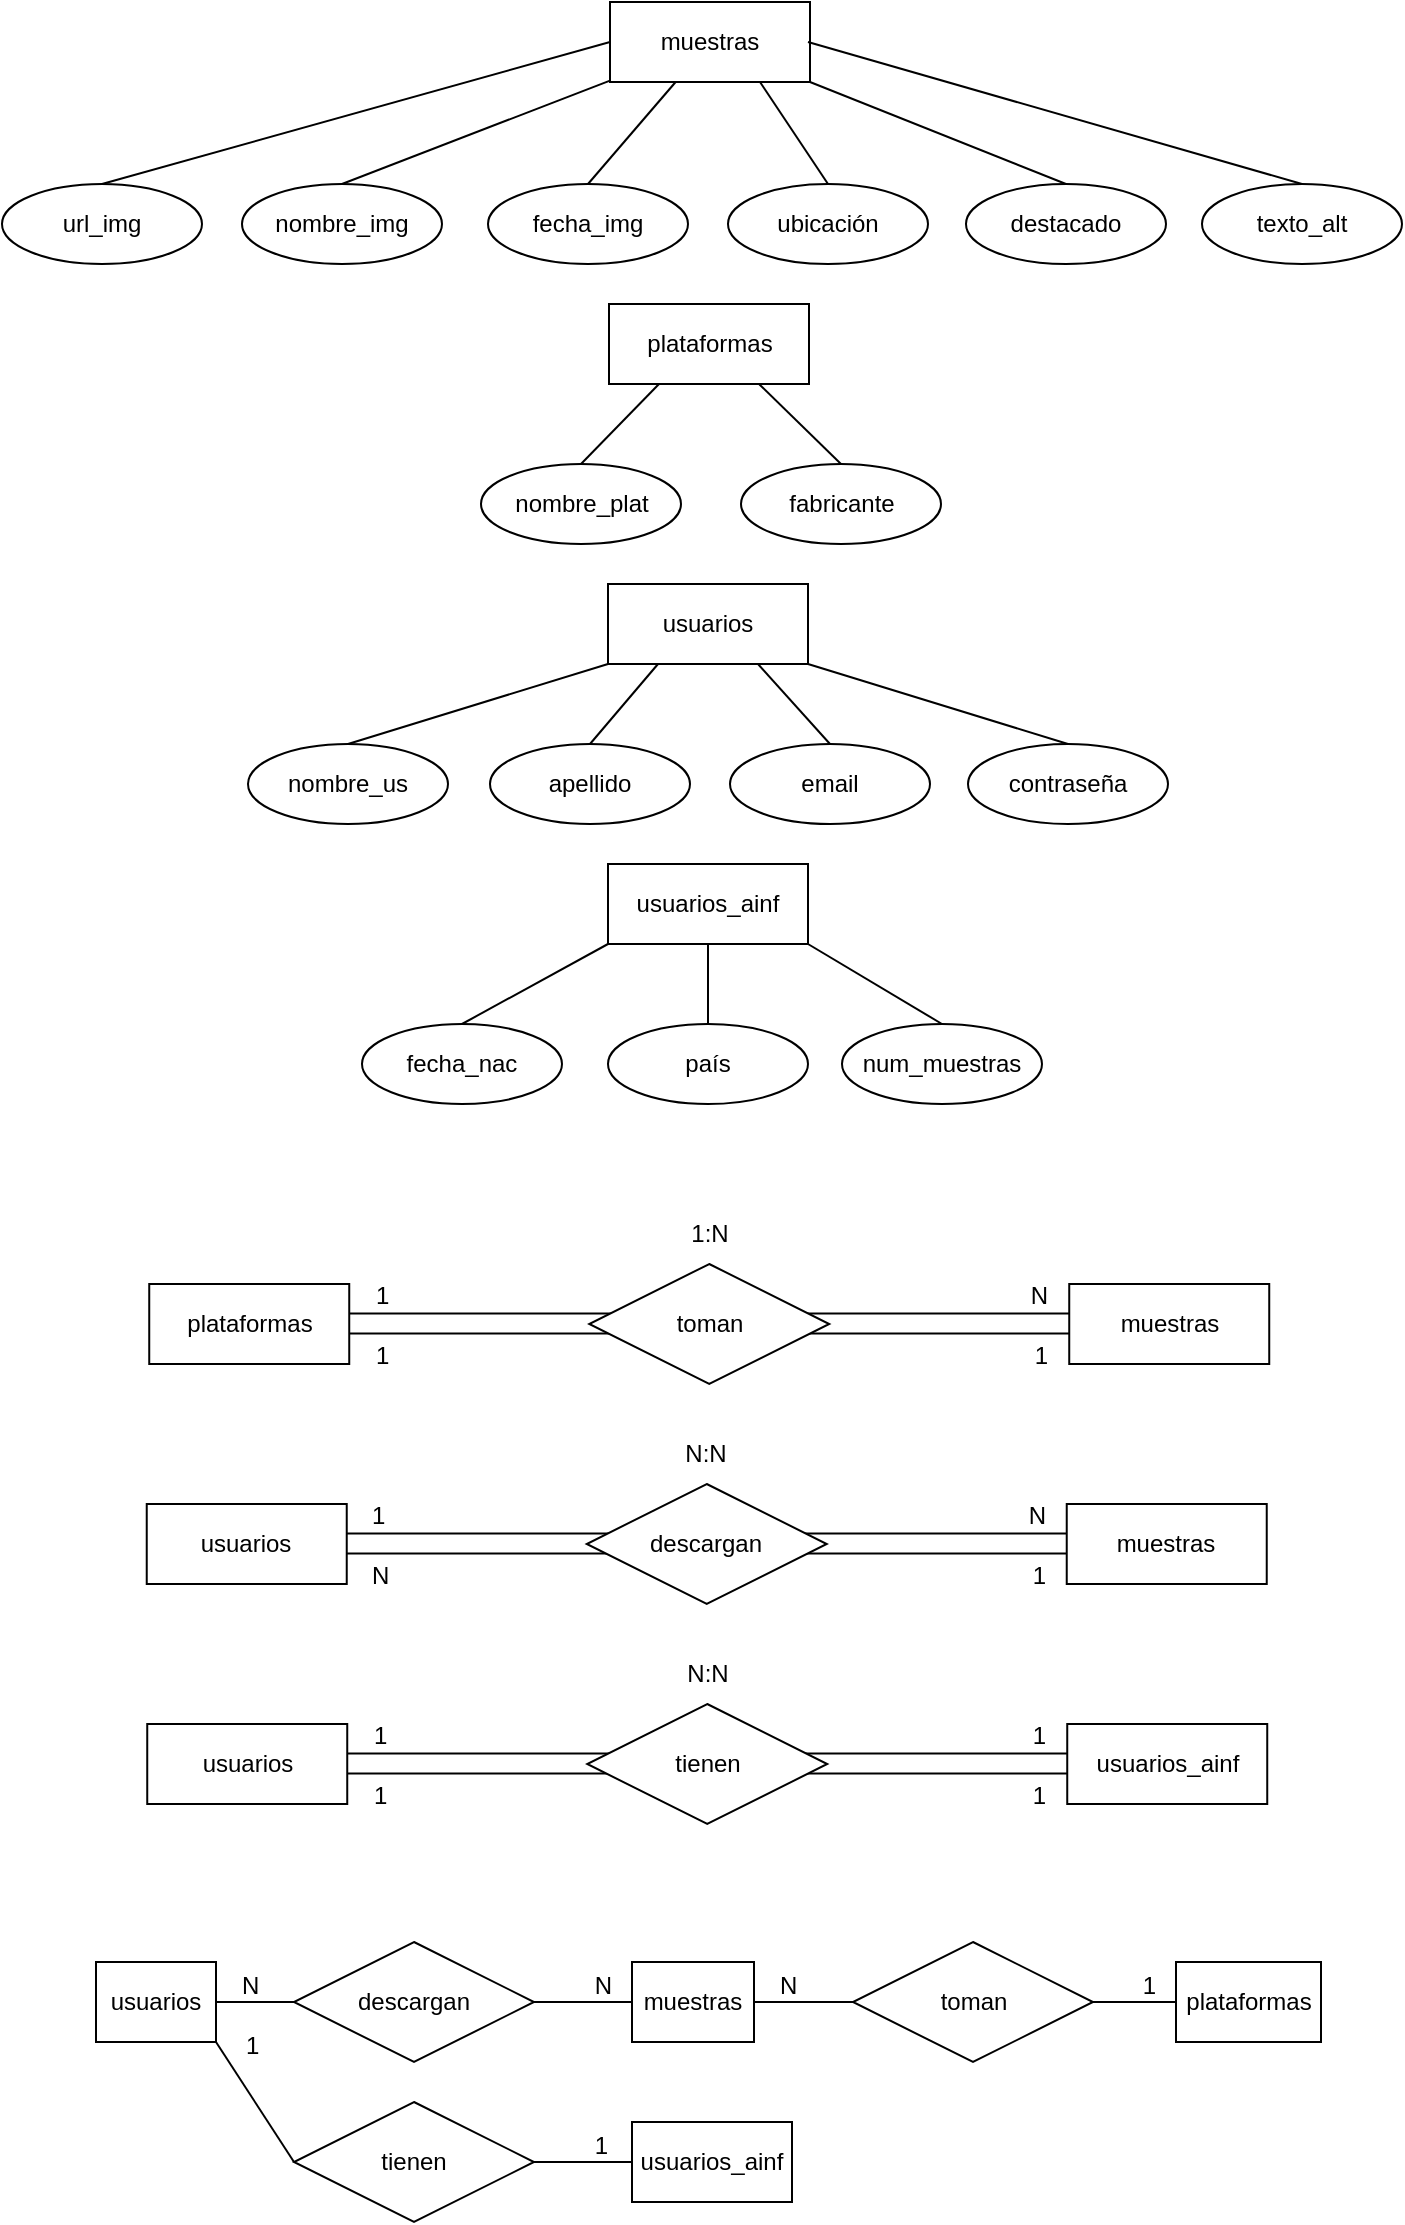 <mxfile version="24.4.8" type="google" pages="2">
  <diagram name="Diagrama Entidad Relación (DER)" id="x8oyzA6o5BlsPKeIwjDn">
    <mxGraphModel grid="1" page="1" gridSize="10" guides="1" tooltips="1" connect="1" arrows="1" fold="1" pageScale="1" pageWidth="827" pageHeight="1169" math="0" shadow="0">
      <root>
        <mxCell id="0" />
        <mxCell id="1" parent="0" />
        <mxCell id="QEHf1LV6a4KE-_OXp7b6-7" value="muestras" style="whiteSpace=wrap;html=1;align=center;" vertex="1" parent="1">
          <mxGeometry x="364" y="29" width="100" height="40" as="geometry" />
        </mxCell>
        <mxCell id="QEHf1LV6a4KE-_OXp7b6-8" value="ubicación" style="ellipse;whiteSpace=wrap;html=1;align=center;" vertex="1" parent="1">
          <mxGeometry x="423" y="120" width="100" height="40" as="geometry" />
        </mxCell>
        <mxCell id="QEHf1LV6a4KE-_OXp7b6-9" value="fecha_img" style="ellipse;whiteSpace=wrap;html=1;align=center;" vertex="1" parent="1">
          <mxGeometry x="303" y="120" width="100" height="40" as="geometry" />
        </mxCell>
        <mxCell id="QEHf1LV6a4KE-_OXp7b6-10" value="nombre_img" style="ellipse;whiteSpace=wrap;html=1;align=center;" vertex="1" parent="1">
          <mxGeometry x="180" y="120" width="100" height="40" as="geometry" />
        </mxCell>
        <mxCell id="QEHf1LV6a4KE-_OXp7b6-11" value="url_img" style="ellipse;whiteSpace=wrap;html=1;align=center;" vertex="1" parent="1">
          <mxGeometry x="60" y="120" width="100" height="40" as="geometry" />
        </mxCell>
        <mxCell id="QEHf1LV6a4KE-_OXp7b6-13" value="destacado" style="ellipse;whiteSpace=wrap;html=1;align=center;" vertex="1" parent="1">
          <mxGeometry x="542" y="120" width="100" height="40" as="geometry" />
        </mxCell>
        <mxCell id="QEHf1LV6a4KE-_OXp7b6-14" value="texto_alt" style="ellipse;whiteSpace=wrap;html=1;align=center;" vertex="1" parent="1">
          <mxGeometry x="660" y="120" width="100" height="40" as="geometry" />
        </mxCell>
        <mxCell id="QEHf1LV6a4KE-_OXp7b6-15" value="" style="endArrow=none;html=1;rounded=0;entryX=0;entryY=0.5;entryDx=0;entryDy=0;exitX=0.5;exitY=0;exitDx=0;exitDy=0;" edge="1" parent="1" source="QEHf1LV6a4KE-_OXp7b6-11" target="QEHf1LV6a4KE-_OXp7b6-7">
          <mxGeometry relative="1" as="geometry">
            <mxPoint x="319" y="219" as="sourcePoint" />
            <mxPoint x="479" y="219" as="targetPoint" />
          </mxGeometry>
        </mxCell>
        <mxCell id="QEHf1LV6a4KE-_OXp7b6-16" value="" style="endArrow=none;html=1;rounded=0;exitX=0.5;exitY=0;exitDx=0;exitDy=0;" edge="1" parent="1" source="QEHf1LV6a4KE-_OXp7b6-10" target="QEHf1LV6a4KE-_OXp7b6-7">
          <mxGeometry relative="1" as="geometry">
            <mxPoint x="79" y="159" as="sourcePoint" />
            <mxPoint x="363" y="69" as="targetPoint" />
          </mxGeometry>
        </mxCell>
        <mxCell id="QEHf1LV6a4KE-_OXp7b6-17" value="" style="endArrow=none;html=1;rounded=0;exitX=0.5;exitY=0;exitDx=0;exitDy=0;" edge="1" parent="1" source="QEHf1LV6a4KE-_OXp7b6-9" target="QEHf1LV6a4KE-_OXp7b6-7">
          <mxGeometry relative="1" as="geometry">
            <mxPoint x="212" y="139" as="sourcePoint" />
            <mxPoint x="386" y="69" as="targetPoint" />
          </mxGeometry>
        </mxCell>
        <mxCell id="QEHf1LV6a4KE-_OXp7b6-19" value="" style="endArrow=none;html=1;rounded=0;entryX=0.75;entryY=1;entryDx=0;entryDy=0;exitX=0.5;exitY=0;exitDx=0;exitDy=0;" edge="1" parent="1" source="QEHf1LV6a4KE-_OXp7b6-8" target="QEHf1LV6a4KE-_OXp7b6-7">
          <mxGeometry width="50" height="50" relative="1" as="geometry">
            <mxPoint x="529" y="139" as="sourcePoint" />
            <mxPoint x="429" y="189" as="targetPoint" />
          </mxGeometry>
        </mxCell>
        <mxCell id="QEHf1LV6a4KE-_OXp7b6-20" value="" style="endArrow=none;html=1;rounded=0;entryX=1;entryY=1;entryDx=0;entryDy=0;exitX=0.5;exitY=0;exitDx=0;exitDy=0;" edge="1" parent="1" source="QEHf1LV6a4KE-_OXp7b6-13" target="QEHf1LV6a4KE-_OXp7b6-7">
          <mxGeometry width="50" height="50" relative="1" as="geometry">
            <mxPoint x="550" y="129" as="sourcePoint" />
            <mxPoint x="469" y="59" as="targetPoint" />
          </mxGeometry>
        </mxCell>
        <mxCell id="QEHf1LV6a4KE-_OXp7b6-21" value="" style="endArrow=none;html=1;rounded=0;exitX=0.5;exitY=0;exitDx=0;exitDy=0;" edge="1" parent="1" source="QEHf1LV6a4KE-_OXp7b6-14">
          <mxGeometry width="50" height="50" relative="1" as="geometry">
            <mxPoint x="645" y="129" as="sourcePoint" />
            <mxPoint x="463" y="49" as="targetPoint" />
          </mxGeometry>
        </mxCell>
        <mxCell id="QEHf1LV6a4KE-_OXp7b6-22" value="plataformas" style="whiteSpace=wrap;html=1;align=center;" vertex="1" parent="1">
          <mxGeometry x="363.5" y="180" width="100" height="40" as="geometry" />
        </mxCell>
        <mxCell id="QEHf1LV6a4KE-_OXp7b6-23" value="nombre_plat" style="ellipse;whiteSpace=wrap;html=1;align=center;" vertex="1" parent="1">
          <mxGeometry x="299.5" y="260" width="100" height="40" as="geometry" />
        </mxCell>
        <mxCell id="QEHf1LV6a4KE-_OXp7b6-27" value="" style="endArrow=none;html=1;rounded=0;entryX=0.25;entryY=1;entryDx=0;entryDy=0;exitX=0.5;exitY=0;exitDx=0;exitDy=0;" edge="1" parent="1" source="QEHf1LV6a4KE-_OXp7b6-23" target="QEHf1LV6a4KE-_OXp7b6-22">
          <mxGeometry width="50" height="50" relative="1" as="geometry">
            <mxPoint x="379.5" y="220" as="sourcePoint" />
            <mxPoint x="429.5" y="170" as="targetPoint" />
          </mxGeometry>
        </mxCell>
        <mxCell id="QEHf1LV6a4KE-_OXp7b6-28" value="fabricante" style="ellipse;whiteSpace=wrap;html=1;align=center;" vertex="1" parent="1">
          <mxGeometry x="429.5" y="260" width="100" height="40" as="geometry" />
        </mxCell>
        <mxCell id="QEHf1LV6a4KE-_OXp7b6-29" value="" style="endArrow=none;html=1;rounded=0;entryX=0.5;entryY=0;entryDx=0;entryDy=0;exitX=0.75;exitY=1;exitDx=0;exitDy=0;" edge="1" parent="1" source="QEHf1LV6a4KE-_OXp7b6-22" target="QEHf1LV6a4KE-_OXp7b6-28">
          <mxGeometry width="50" height="50" relative="1" as="geometry">
            <mxPoint x="419.5" y="260" as="sourcePoint" />
            <mxPoint x="469.5" y="210" as="targetPoint" />
          </mxGeometry>
        </mxCell>
        <mxCell id="QEHf1LV6a4KE-_OXp7b6-30" value="usuarios" style="whiteSpace=wrap;html=1;align=center;" vertex="1" parent="1">
          <mxGeometry x="363" y="320" width="100" height="40" as="geometry" />
        </mxCell>
        <mxCell id="QEHf1LV6a4KE-_OXp7b6-31" value="email" style="ellipse;whiteSpace=wrap;html=1;align=center;" vertex="1" parent="1">
          <mxGeometry x="424" y="400" width="100" height="40" as="geometry" />
        </mxCell>
        <mxCell id="QEHf1LV6a4KE-_OXp7b6-32" value="" style="endArrow=none;html=1;rounded=0;entryX=0.75;entryY=1;entryDx=0;entryDy=0;exitX=0.5;exitY=0;exitDx=0;exitDy=0;" edge="1" parent="1" source="QEHf1LV6a4KE-_OXp7b6-31" target="QEHf1LV6a4KE-_OXp7b6-30">
          <mxGeometry width="50" height="50" relative="1" as="geometry">
            <mxPoint x="379" y="360" as="sourcePoint" />
            <mxPoint x="429" y="310" as="targetPoint" />
          </mxGeometry>
        </mxCell>
        <mxCell id="QEHf1LV6a4KE-_OXp7b6-33" value="contraseña" style="ellipse;whiteSpace=wrap;html=1;align=center;" vertex="1" parent="1">
          <mxGeometry x="543" y="400" width="100" height="40" as="geometry" />
        </mxCell>
        <mxCell id="QEHf1LV6a4KE-_OXp7b6-34" value="" style="endArrow=none;html=1;rounded=0;entryX=0.5;entryY=0;entryDx=0;entryDy=0;exitX=1;exitY=1;exitDx=0;exitDy=0;" edge="1" parent="1" source="QEHf1LV6a4KE-_OXp7b6-30" target="QEHf1LV6a4KE-_OXp7b6-33">
          <mxGeometry width="50" height="50" relative="1" as="geometry">
            <mxPoint x="419" y="400" as="sourcePoint" />
            <mxPoint x="469" y="350" as="targetPoint" />
          </mxGeometry>
        </mxCell>
        <mxCell id="aQtirNLUVnoX9iIVkl9E-4" value="nombre_us" style="ellipse;whiteSpace=wrap;html=1;align=center;" vertex="1" parent="1">
          <mxGeometry x="183" y="400" width="100" height="40" as="geometry" />
        </mxCell>
        <mxCell id="aQtirNLUVnoX9iIVkl9E-5" value="apellido" style="ellipse;whiteSpace=wrap;html=1;align=center;" vertex="1" parent="1">
          <mxGeometry x="304" y="400" width="100" height="40" as="geometry" />
        </mxCell>
        <mxCell id="aQtirNLUVnoX9iIVkl9E-6" value="" style="endArrow=none;html=1;rounded=0;entryX=0.25;entryY=1;entryDx=0;entryDy=0;exitX=0.5;exitY=0;exitDx=0;exitDy=0;" edge="1" parent="1" source="aQtirNLUVnoX9iIVkl9E-5" target="QEHf1LV6a4KE-_OXp7b6-30">
          <mxGeometry width="50" height="50" relative="1" as="geometry">
            <mxPoint x="299" y="330" as="sourcePoint" />
            <mxPoint x="349" y="280" as="targetPoint" />
          </mxGeometry>
        </mxCell>
        <mxCell id="aQtirNLUVnoX9iIVkl9E-7" value="" style="endArrow=none;html=1;rounded=0;entryX=0;entryY=1;entryDx=0;entryDy=0;exitX=0.5;exitY=0;exitDx=0;exitDy=0;" edge="1" parent="1" source="aQtirNLUVnoX9iIVkl9E-4" target="QEHf1LV6a4KE-_OXp7b6-30">
          <mxGeometry width="50" height="50" relative="1" as="geometry">
            <mxPoint x="299" y="330" as="sourcePoint" />
            <mxPoint x="349" y="280" as="targetPoint" />
          </mxGeometry>
        </mxCell>
        <mxCell id="aQtirNLUVnoX9iIVkl9E-11" value="muestras" style="whiteSpace=wrap;html=1;align=center;" vertex="1" parent="1">
          <mxGeometry x="593.62" y="670" width="100" height="40" as="geometry" />
        </mxCell>
        <mxCell id="aQtirNLUVnoX9iIVkl9E-13" value="plataformas" style="whiteSpace=wrap;html=1;align=center;" vertex="1" parent="1">
          <mxGeometry x="133.62" y="670" width="100" height="40" as="geometry" />
        </mxCell>
        <mxCell id="aQtirNLUVnoX9iIVkl9E-15" value="" style="endArrow=none;html=1;rounded=0;exitX=1;exitY=0.5;exitDx=0;exitDy=0;entryX=0;entryY=0.5;entryDx=0;entryDy=0;" edge="1" parent="1">
          <mxGeometry relative="1" as="geometry">
            <mxPoint x="233.62" y="684.71" as="sourcePoint" />
            <mxPoint x="593.62" y="684.71" as="targetPoint" />
            <Array as="points" />
          </mxGeometry>
        </mxCell>
        <mxCell id="aQtirNLUVnoX9iIVkl9E-16" value="1" style="resizable=0;html=1;whiteSpace=wrap;align=left;verticalAlign=bottom;" connectable="0" vertex="1" parent="aQtirNLUVnoX9iIVkl9E-15">
          <mxGeometry x="-1" relative="1" as="geometry">
            <mxPoint x="11" as="offset" />
          </mxGeometry>
        </mxCell>
        <mxCell id="aQtirNLUVnoX9iIVkl9E-17" value="N" style="resizable=0;html=1;whiteSpace=wrap;align=right;verticalAlign=bottom;" connectable="0" vertex="1" parent="aQtirNLUVnoX9iIVkl9E-15">
          <mxGeometry x="1" relative="1" as="geometry">
            <mxPoint x="-9" as="offset" />
          </mxGeometry>
        </mxCell>
        <mxCell id="aQtirNLUVnoX9iIVkl9E-18" value="" style="endArrow=none;html=1;rounded=0;exitX=1;exitY=0.75;exitDx=0;exitDy=0;entryX=0;entryY=0.75;entryDx=0;entryDy=0;" edge="1" parent="1">
          <mxGeometry relative="1" as="geometry">
            <mxPoint x="233.62" y="694.71" as="sourcePoint" />
            <mxPoint x="593.62" y="694.71" as="targetPoint" />
          </mxGeometry>
        </mxCell>
        <mxCell id="aQtirNLUVnoX9iIVkl9E-19" value="1" style="resizable=0;html=1;whiteSpace=wrap;align=left;verticalAlign=bottom;" connectable="0" vertex="1" parent="aQtirNLUVnoX9iIVkl9E-18">
          <mxGeometry x="-1" relative="1" as="geometry">
            <mxPoint x="11" y="20" as="offset" />
          </mxGeometry>
        </mxCell>
        <mxCell id="aQtirNLUVnoX9iIVkl9E-20" value="1" style="resizable=0;html=1;whiteSpace=wrap;align=right;verticalAlign=bottom;" connectable="0" vertex="1" parent="aQtirNLUVnoX9iIVkl9E-18">
          <mxGeometry x="1" relative="1" as="geometry">
            <mxPoint x="-9" y="20" as="offset" />
          </mxGeometry>
        </mxCell>
        <mxCell id="aQtirNLUVnoX9iIVkl9E-14" value="toman" style="shape=rhombus;perimeter=rhombusPerimeter;whiteSpace=wrap;html=1;align=center;" vertex="1" parent="1">
          <mxGeometry x="353.62" y="660" width="120" height="60" as="geometry" />
        </mxCell>
        <mxCell id="aQtirNLUVnoX9iIVkl9E-21" value="1:N" style="text;html=1;align=center;verticalAlign=middle;whiteSpace=wrap;rounded=0;" vertex="1" parent="1">
          <mxGeometry x="383.62" y="630" width="60" height="30" as="geometry" />
        </mxCell>
        <mxCell id="aQtirNLUVnoX9iIVkl9E-22" value="muestras" style="whiteSpace=wrap;html=1;align=center;" vertex="1" parent="1">
          <mxGeometry x="592.37" y="780" width="100" height="40" as="geometry" />
        </mxCell>
        <mxCell id="aQtirNLUVnoX9iIVkl9E-23" value="usuarios" style="whiteSpace=wrap;html=1;align=center;" vertex="1" parent="1">
          <mxGeometry x="132.37" y="780" width="100" height="40" as="geometry" />
        </mxCell>
        <mxCell id="aQtirNLUVnoX9iIVkl9E-24" value="" style="endArrow=none;html=1;rounded=0;exitX=1;exitY=0.5;exitDx=0;exitDy=0;entryX=0;entryY=0.5;entryDx=0;entryDy=0;" edge="1" parent="1">
          <mxGeometry relative="1" as="geometry">
            <mxPoint x="232.37" y="794.71" as="sourcePoint" />
            <mxPoint x="592.37" y="794.71" as="targetPoint" />
            <Array as="points" />
          </mxGeometry>
        </mxCell>
        <mxCell id="aQtirNLUVnoX9iIVkl9E-25" value="1" style="resizable=0;html=1;whiteSpace=wrap;align=left;verticalAlign=bottom;" connectable="0" vertex="1" parent="aQtirNLUVnoX9iIVkl9E-24">
          <mxGeometry x="-1" relative="1" as="geometry">
            <mxPoint x="11" as="offset" />
          </mxGeometry>
        </mxCell>
        <mxCell id="aQtirNLUVnoX9iIVkl9E-26" value="N" style="resizable=0;html=1;whiteSpace=wrap;align=right;verticalAlign=bottom;" connectable="0" vertex="1" parent="aQtirNLUVnoX9iIVkl9E-24">
          <mxGeometry x="1" relative="1" as="geometry">
            <mxPoint x="-9" as="offset" />
          </mxGeometry>
        </mxCell>
        <mxCell id="aQtirNLUVnoX9iIVkl9E-27" value="" style="endArrow=none;html=1;rounded=0;exitX=1;exitY=0.75;exitDx=0;exitDy=0;entryX=0;entryY=0.75;entryDx=0;entryDy=0;" edge="1" parent="1">
          <mxGeometry relative="1" as="geometry">
            <mxPoint x="232.37" y="804.71" as="sourcePoint" />
            <mxPoint x="592.37" y="804.71" as="targetPoint" />
          </mxGeometry>
        </mxCell>
        <mxCell id="aQtirNLUVnoX9iIVkl9E-28" value="N" style="resizable=0;html=1;whiteSpace=wrap;align=left;verticalAlign=bottom;" connectable="0" vertex="1" parent="aQtirNLUVnoX9iIVkl9E-27">
          <mxGeometry x="-1" relative="1" as="geometry">
            <mxPoint x="11" y="20" as="offset" />
          </mxGeometry>
        </mxCell>
        <mxCell id="aQtirNLUVnoX9iIVkl9E-29" value="1" style="resizable=0;html=1;whiteSpace=wrap;align=right;verticalAlign=bottom;" connectable="0" vertex="1" parent="aQtirNLUVnoX9iIVkl9E-27">
          <mxGeometry x="1" relative="1" as="geometry">
            <mxPoint x="-9" y="20" as="offset" />
          </mxGeometry>
        </mxCell>
        <mxCell id="aQtirNLUVnoX9iIVkl9E-30" value="descargan" style="shape=rhombus;perimeter=rhombusPerimeter;whiteSpace=wrap;html=1;align=center;" vertex="1" parent="1">
          <mxGeometry x="352.37" y="770" width="120" height="60" as="geometry" />
        </mxCell>
        <mxCell id="aQtirNLUVnoX9iIVkl9E-31" value="N:N" style="text;html=1;align=center;verticalAlign=middle;whiteSpace=wrap;rounded=0;" vertex="1" parent="1">
          <mxGeometry x="382.37" y="740" width="60" height="30" as="geometry" />
        </mxCell>
        <mxCell id="aQtirNLUVnoX9iIVkl9E-32" value="usuarios_ainf" style="whiteSpace=wrap;html=1;align=center;" vertex="1" parent="1">
          <mxGeometry x="363" y="460" width="100" height="40" as="geometry" />
        </mxCell>
        <mxCell id="aQtirNLUVnoX9iIVkl9E-33" value="num_muestras" style="ellipse;whiteSpace=wrap;html=1;align=center;" vertex="1" parent="1">
          <mxGeometry x="480" y="540" width="100" height="40" as="geometry" />
        </mxCell>
        <mxCell id="aQtirNLUVnoX9iIVkl9E-34" value="" style="endArrow=none;html=1;rounded=0;entryX=1;entryY=1;entryDx=0;entryDy=0;exitX=0.5;exitY=0;exitDx=0;exitDy=0;" edge="1" parent="1" source="aQtirNLUVnoX9iIVkl9E-33" target="aQtirNLUVnoX9iIVkl9E-32">
          <mxGeometry width="50" height="50" relative="1" as="geometry">
            <mxPoint x="379" y="500" as="sourcePoint" />
            <mxPoint x="429" y="450" as="targetPoint" />
          </mxGeometry>
        </mxCell>
        <mxCell id="aQtirNLUVnoX9iIVkl9E-39" value="fecha_nac" style="ellipse;whiteSpace=wrap;html=1;align=center;" vertex="1" parent="1">
          <mxGeometry x="240" y="540" width="100" height="40" as="geometry" />
        </mxCell>
        <mxCell id="aQtirNLUVnoX9iIVkl9E-40" value="país" style="ellipse;whiteSpace=wrap;html=1;align=center;" vertex="1" parent="1">
          <mxGeometry x="363" y="540" width="100" height="40" as="geometry" />
        </mxCell>
        <mxCell id="aQtirNLUVnoX9iIVkl9E-41" value="" style="endArrow=none;html=1;rounded=0;entryX=0.5;entryY=1;entryDx=0;entryDy=0;exitX=0.5;exitY=0;exitDx=0;exitDy=0;" edge="1" parent="1" source="aQtirNLUVnoX9iIVkl9E-40" target="aQtirNLUVnoX9iIVkl9E-32">
          <mxGeometry width="50" height="50" relative="1" as="geometry">
            <mxPoint x="299" y="470" as="sourcePoint" />
            <mxPoint x="349" y="420" as="targetPoint" />
          </mxGeometry>
        </mxCell>
        <mxCell id="aQtirNLUVnoX9iIVkl9E-42" value="" style="endArrow=none;html=1;rounded=0;entryX=0;entryY=1;entryDx=0;entryDy=0;exitX=0.5;exitY=0;exitDx=0;exitDy=0;" edge="1" parent="1" source="aQtirNLUVnoX9iIVkl9E-39" target="aQtirNLUVnoX9iIVkl9E-32">
          <mxGeometry width="50" height="50" relative="1" as="geometry">
            <mxPoint x="299" y="470" as="sourcePoint" />
            <mxPoint x="349" y="420" as="targetPoint" />
          </mxGeometry>
        </mxCell>
        <mxCell id="aQtirNLUVnoX9iIVkl9E-45" value="usuarios_ainf" style="whiteSpace=wrap;html=1;align=center;" vertex="1" parent="1">
          <mxGeometry x="592.62" y="890" width="100" height="40" as="geometry" />
        </mxCell>
        <mxCell id="aQtirNLUVnoX9iIVkl9E-46" value="usuarios" style="whiteSpace=wrap;html=1;align=center;" vertex="1" parent="1">
          <mxGeometry x="132.62" y="890" width="100" height="40" as="geometry" />
        </mxCell>
        <mxCell id="aQtirNLUVnoX9iIVkl9E-47" value="" style="endArrow=none;html=1;rounded=0;exitX=1;exitY=0.5;exitDx=0;exitDy=0;entryX=0;entryY=0.5;entryDx=0;entryDy=0;" edge="1" parent="1">
          <mxGeometry relative="1" as="geometry">
            <mxPoint x="232.62" y="904.71" as="sourcePoint" />
            <mxPoint x="592.62" y="904.71" as="targetPoint" />
            <Array as="points" />
          </mxGeometry>
        </mxCell>
        <mxCell id="aQtirNLUVnoX9iIVkl9E-48" value="1" style="resizable=0;html=1;whiteSpace=wrap;align=left;verticalAlign=bottom;" connectable="0" vertex="1" parent="aQtirNLUVnoX9iIVkl9E-47">
          <mxGeometry x="-1" relative="1" as="geometry">
            <mxPoint x="11" as="offset" />
          </mxGeometry>
        </mxCell>
        <mxCell id="aQtirNLUVnoX9iIVkl9E-49" value="1" style="resizable=0;html=1;whiteSpace=wrap;align=right;verticalAlign=bottom;" connectable="0" vertex="1" parent="aQtirNLUVnoX9iIVkl9E-47">
          <mxGeometry x="1" relative="1" as="geometry">
            <mxPoint x="-9" as="offset" />
          </mxGeometry>
        </mxCell>
        <mxCell id="aQtirNLUVnoX9iIVkl9E-50" value="" style="endArrow=none;html=1;rounded=0;exitX=1;exitY=0.75;exitDx=0;exitDy=0;entryX=0;entryY=0.75;entryDx=0;entryDy=0;" edge="1" parent="1">
          <mxGeometry relative="1" as="geometry">
            <mxPoint x="232.62" y="914.71" as="sourcePoint" />
            <mxPoint x="592.62" y="914.71" as="targetPoint" />
          </mxGeometry>
        </mxCell>
        <mxCell id="aQtirNLUVnoX9iIVkl9E-51" value="1" style="resizable=0;html=1;whiteSpace=wrap;align=left;verticalAlign=bottom;" connectable="0" vertex="1" parent="aQtirNLUVnoX9iIVkl9E-50">
          <mxGeometry x="-1" relative="1" as="geometry">
            <mxPoint x="11" y="20" as="offset" />
          </mxGeometry>
        </mxCell>
        <mxCell id="aQtirNLUVnoX9iIVkl9E-52" value="1" style="resizable=0;html=1;whiteSpace=wrap;align=right;verticalAlign=bottom;" connectable="0" vertex="1" parent="aQtirNLUVnoX9iIVkl9E-50">
          <mxGeometry x="1" relative="1" as="geometry">
            <mxPoint x="-9" y="20" as="offset" />
          </mxGeometry>
        </mxCell>
        <mxCell id="aQtirNLUVnoX9iIVkl9E-53" value="tienen" style="shape=rhombus;perimeter=rhombusPerimeter;whiteSpace=wrap;html=1;align=center;" vertex="1" parent="1">
          <mxGeometry x="352.62" y="880" width="120" height="60" as="geometry" />
        </mxCell>
        <mxCell id="aQtirNLUVnoX9iIVkl9E-54" value="N:N" style="text;html=1;align=center;verticalAlign=middle;whiteSpace=wrap;rounded=0;" vertex="1" parent="1">
          <mxGeometry x="382.62" y="850" width="60" height="30" as="geometry" />
        </mxCell>
        <mxCell id="aQtirNLUVnoX9iIVkl9E-55" value="muestras" style="whiteSpace=wrap;html=1;align=center;" vertex="1" parent="1">
          <mxGeometry x="375" y="1009" width="61" height="40" as="geometry" />
        </mxCell>
        <mxCell id="aQtirNLUVnoX9iIVkl9E-56" value="usuarios" style="whiteSpace=wrap;html=1;align=center;" vertex="1" parent="1">
          <mxGeometry x="107" y="1009" width="60" height="40" as="geometry" />
        </mxCell>
        <mxCell id="aQtirNLUVnoX9iIVkl9E-57" value="" style="endArrow=none;html=1;rounded=0;exitX=1;exitY=0.5;exitDx=0;exitDy=0;entryX=0;entryY=0.5;entryDx=0;entryDy=0;" edge="1" parent="1" source="aQtirNLUVnoX9iIVkl9E-56" target="aQtirNLUVnoX9iIVkl9E-55">
          <mxGeometry relative="1" as="geometry">
            <mxPoint x="196" y="1023.71" as="sourcePoint" />
            <mxPoint x="556" y="1023.71" as="targetPoint" />
            <Array as="points" />
          </mxGeometry>
        </mxCell>
        <mxCell id="aQtirNLUVnoX9iIVkl9E-58" value="N" style="resizable=0;html=1;whiteSpace=wrap;align=left;verticalAlign=bottom;" connectable="0" vertex="1" parent="aQtirNLUVnoX9iIVkl9E-57">
          <mxGeometry x="-1" relative="1" as="geometry">
            <mxPoint x="11" as="offset" />
          </mxGeometry>
        </mxCell>
        <mxCell id="aQtirNLUVnoX9iIVkl9E-59" value="N" style="resizable=0;html=1;whiteSpace=wrap;align=right;verticalAlign=bottom;" connectable="0" vertex="1" parent="aQtirNLUVnoX9iIVkl9E-57">
          <mxGeometry x="1" relative="1" as="geometry">
            <mxPoint x="-9" as="offset" />
          </mxGeometry>
        </mxCell>
        <mxCell id="aQtirNLUVnoX9iIVkl9E-63" value="descargan" style="shape=rhombus;perimeter=rhombusPerimeter;whiteSpace=wrap;html=1;align=center;" vertex="1" parent="1">
          <mxGeometry x="206" y="999" width="120" height="60" as="geometry" />
        </mxCell>
        <mxCell id="aQtirNLUVnoX9iIVkl9E-65" value="plataformas" style="whiteSpace=wrap;html=1;align=center;" vertex="1" parent="1">
          <mxGeometry x="647" y="1009" width="72.5" height="40" as="geometry" />
        </mxCell>
        <mxCell id="aQtirNLUVnoX9iIVkl9E-67" value="" style="endArrow=none;html=1;rounded=0;exitX=1;exitY=0.5;exitDx=0;exitDy=0;entryX=0;entryY=0.5;entryDx=0;entryDy=0;" edge="1" parent="1" source="aQtirNLUVnoX9iIVkl9E-55" target="aQtirNLUVnoX9iIVkl9E-65">
          <mxGeometry relative="1" as="geometry">
            <mxPoint x="556.5" y="1029.0" as="sourcePoint" />
            <mxPoint x="945.5" y="1023.71" as="targetPoint" />
            <Array as="points" />
          </mxGeometry>
        </mxCell>
        <mxCell id="aQtirNLUVnoX9iIVkl9E-68" value="N" style="resizable=0;html=1;whiteSpace=wrap;align=left;verticalAlign=bottom;" connectable="0" vertex="1" parent="aQtirNLUVnoX9iIVkl9E-67">
          <mxGeometry x="-1" relative="1" as="geometry">
            <mxPoint x="11" as="offset" />
          </mxGeometry>
        </mxCell>
        <mxCell id="aQtirNLUVnoX9iIVkl9E-69" value="1" style="resizable=0;html=1;whiteSpace=wrap;align=right;verticalAlign=bottom;" connectable="0" vertex="1" parent="aQtirNLUVnoX9iIVkl9E-67">
          <mxGeometry x="1" relative="1" as="geometry">
            <mxPoint x="-9" as="offset" />
          </mxGeometry>
        </mxCell>
        <mxCell id="aQtirNLUVnoX9iIVkl9E-70" value="toman" style="shape=rhombus;perimeter=rhombusPerimeter;whiteSpace=wrap;html=1;align=center;" vertex="1" parent="1">
          <mxGeometry x="485.5" y="999" width="120" height="60" as="geometry" />
        </mxCell>
        <mxCell id="aQtirNLUVnoX9iIVkl9E-72" value="usuarios_ainf" style="whiteSpace=wrap;html=1;align=center;" vertex="1" parent="1">
          <mxGeometry x="375" y="1089" width="80" height="40" as="geometry" />
        </mxCell>
        <mxCell id="aQtirNLUVnoX9iIVkl9E-74" value="" style="endArrow=none;html=1;rounded=0;exitX=1;exitY=1;exitDx=0;exitDy=0;entryX=0;entryY=0.5;entryDx=0;entryDy=0;" edge="1" parent="1" source="aQtirNLUVnoX9iIVkl9E-56" target="aQtirNLUVnoX9iIVkl9E-77">
          <mxGeometry relative="1" as="geometry">
            <mxPoint x="167" y="1079" as="sourcePoint" />
            <mxPoint x="527" y="1079" as="targetPoint" />
          </mxGeometry>
        </mxCell>
        <mxCell id="aQtirNLUVnoX9iIVkl9E-75" value="1" style="resizable=0;html=1;whiteSpace=wrap;align=left;verticalAlign=bottom;" connectable="0" vertex="1" parent="aQtirNLUVnoX9iIVkl9E-74">
          <mxGeometry x="-1" relative="1" as="geometry">
            <mxPoint x="13" y="10" as="offset" />
          </mxGeometry>
        </mxCell>
        <mxCell id="aQtirNLUVnoX9iIVkl9E-77" value="tienen" style="shape=rhombus;perimeter=rhombusPerimeter;whiteSpace=wrap;html=1;align=center;" vertex="1" parent="1">
          <mxGeometry x="206" y="1079" width="120" height="60" as="geometry" />
        </mxCell>
        <mxCell id="aQtirNLUVnoX9iIVkl9E-79" value="" style="endArrow=none;html=1;rounded=0;exitX=1;exitY=0.5;exitDx=0;exitDy=0;entryX=0;entryY=0.5;entryDx=0;entryDy=0;" edge="1" parent="1" source="aQtirNLUVnoX9iIVkl9E-77" target="aQtirNLUVnoX9iIVkl9E-72">
          <mxGeometry relative="1" as="geometry">
            <mxPoint x="226" y="1019" as="sourcePoint" />
            <mxPoint x="265" y="1109" as="targetPoint" />
          </mxGeometry>
        </mxCell>
        <mxCell id="aQtirNLUVnoX9iIVkl9E-81" value="1" style="resizable=0;html=1;whiteSpace=wrap;align=right;verticalAlign=bottom;" connectable="0" vertex="1" parent="aQtirNLUVnoX9iIVkl9E-79">
          <mxGeometry x="1" relative="1" as="geometry">
            <mxPoint x="-11" as="offset" />
          </mxGeometry>
        </mxCell>
      </root>
    </mxGraphModel>
  </diagram>
  <diagram id="jJlB9KP8JjO_wFEdg0XG" name="Tablas">
    <mxGraphModel grid="1" page="1" gridSize="10" guides="1" tooltips="1" connect="1" arrows="1" fold="1" pageScale="1" pageWidth="827" pageHeight="1169" math="0" shadow="0">
      <root>
        <mxCell id="0" />
        <mxCell id="1" parent="0" />
        <mxCell id="QI8GyUYM_MH54oQovk_u-1" value="muestras" style="shape=table;startSize=30;container=1;collapsible=1;childLayout=tableLayout;fixedRows=1;rowLines=0;fontStyle=1;align=center;resizeLast=1;html=1;" vertex="1" parent="1">
          <mxGeometry x="19" y="80" width="201" height="300" as="geometry" />
        </mxCell>
        <mxCell id="QI8GyUYM_MH54oQovk_u-2" value="" style="shape=tableRow;horizontal=0;startSize=0;swimlaneHead=0;swimlaneBody=0;fillColor=none;collapsible=0;dropTarget=0;points=[[0,0.5],[1,0.5]];portConstraint=eastwest;top=0;left=0;right=0;bottom=1;" vertex="1" parent="QI8GyUYM_MH54oQovk_u-1">
          <mxGeometry y="30" width="201" height="30" as="geometry" />
        </mxCell>
        <mxCell id="QI8GyUYM_MH54oQovk_u-3" value="PK" style="shape=partialRectangle;connectable=0;fillColor=none;top=0;left=0;bottom=0;right=0;fontStyle=1;overflow=hidden;whiteSpace=wrap;html=1;" vertex="1" parent="QI8GyUYM_MH54oQovk_u-2">
          <mxGeometry width="91" height="30" as="geometry">
            <mxRectangle width="91" height="30" as="alternateBounds" />
          </mxGeometry>
        </mxCell>
        <mxCell id="QI8GyUYM_MH54oQovk_u-4" value="id_muestra" style="shape=partialRectangle;connectable=0;fillColor=none;top=0;left=0;bottom=0;right=0;align=left;spacingLeft=6;fontStyle=5;overflow=hidden;whiteSpace=wrap;html=1;" vertex="1" parent="QI8GyUYM_MH54oQovk_u-2">
          <mxGeometry x="91" width="110" height="30" as="geometry">
            <mxRectangle width="110" height="30" as="alternateBounds" />
          </mxGeometry>
        </mxCell>
        <mxCell id="hBYNIxlsABJpONRMY5VQ-1" style="shape=tableRow;horizontal=0;startSize=0;swimlaneHead=0;swimlaneBody=0;fillColor=none;collapsible=0;dropTarget=0;points=[[0,0.5],[1,0.5]];portConstraint=eastwest;top=0;left=0;right=0;bottom=1;" vertex="1" parent="QI8GyUYM_MH54oQovk_u-1">
          <mxGeometry y="60" width="201" height="30" as="geometry" />
        </mxCell>
        <mxCell id="hBYNIxlsABJpONRMY5VQ-2" value="FK" style="shape=partialRectangle;connectable=0;fillColor=none;top=0;left=0;bottom=0;right=0;fontStyle=1;overflow=hidden;whiteSpace=wrap;html=1;" vertex="1" parent="hBYNIxlsABJpONRMY5VQ-1">
          <mxGeometry width="91" height="30" as="geometry">
            <mxRectangle width="91" height="30" as="alternateBounds" />
          </mxGeometry>
        </mxCell>
        <mxCell id="hBYNIxlsABJpONRMY5VQ-3" value="id_plataforma" style="shape=partialRectangle;connectable=0;fillColor=none;top=0;left=0;bottom=0;right=0;align=left;spacingLeft=6;fontStyle=5;overflow=hidden;whiteSpace=wrap;html=1;" vertex="1" parent="hBYNIxlsABJpONRMY5VQ-1">
          <mxGeometry x="91" width="110" height="30" as="geometry">
            <mxRectangle width="110" height="30" as="alternateBounds" />
          </mxGeometry>
        </mxCell>
        <mxCell id="QI8GyUYM_MH54oQovk_u-5" value="" style="shape=tableRow;horizontal=0;startSize=0;swimlaneHead=0;swimlaneBody=0;fillColor=none;collapsible=0;dropTarget=0;points=[[0,0.5],[1,0.5]];portConstraint=eastwest;top=0;left=0;right=0;bottom=0;" vertex="1" parent="QI8GyUYM_MH54oQovk_u-1">
          <mxGeometry y="90" width="201" height="30" as="geometry" />
        </mxCell>
        <mxCell id="QI8GyUYM_MH54oQovk_u-6" value="VARCHAR(255)" style="shape=partialRectangle;connectable=0;fillColor=none;top=0;left=0;bottom=0;right=0;editable=1;overflow=hidden;whiteSpace=wrap;html=1;" vertex="1" parent="QI8GyUYM_MH54oQovk_u-5">
          <mxGeometry width="91" height="30" as="geometry">
            <mxRectangle width="91" height="30" as="alternateBounds" />
          </mxGeometry>
        </mxCell>
        <mxCell id="QI8GyUYM_MH54oQovk_u-7" value="url_img" style="shape=partialRectangle;connectable=0;fillColor=none;top=0;left=0;bottom=0;right=0;align=left;spacingLeft=6;overflow=hidden;whiteSpace=wrap;html=1;" vertex="1" parent="QI8GyUYM_MH54oQovk_u-5">
          <mxGeometry x="91" width="110" height="30" as="geometry">
            <mxRectangle width="110" height="30" as="alternateBounds" />
          </mxGeometry>
        </mxCell>
        <mxCell id="QI8GyUYM_MH54oQovk_u-8" value="" style="shape=tableRow;horizontal=0;startSize=0;swimlaneHead=0;swimlaneBody=0;fillColor=none;collapsible=0;dropTarget=0;points=[[0,0.5],[1,0.5]];portConstraint=eastwest;top=0;left=0;right=0;bottom=0;" vertex="1" parent="QI8GyUYM_MH54oQovk_u-1">
          <mxGeometry y="120" width="201" height="30" as="geometry" />
        </mxCell>
        <mxCell id="QI8GyUYM_MH54oQovk_u-9" value="VARCHAR(255)" style="shape=partialRectangle;connectable=0;fillColor=none;top=0;left=0;bottom=0;right=0;editable=1;overflow=hidden;whiteSpace=wrap;html=1;" vertex="1" parent="QI8GyUYM_MH54oQovk_u-8">
          <mxGeometry width="91" height="30" as="geometry">
            <mxRectangle width="91" height="30" as="alternateBounds" />
          </mxGeometry>
        </mxCell>
        <mxCell id="QI8GyUYM_MH54oQovk_u-10" value="nombre_img" style="shape=partialRectangle;connectable=0;fillColor=none;top=0;left=0;bottom=0;right=0;align=left;spacingLeft=6;overflow=hidden;whiteSpace=wrap;html=1;" vertex="1" parent="QI8GyUYM_MH54oQovk_u-8">
          <mxGeometry x="91" width="110" height="30" as="geometry">
            <mxRectangle width="110" height="30" as="alternateBounds" />
          </mxGeometry>
        </mxCell>
        <mxCell id="uYrWhPSEVXHdLB7MVSYd-1" style="shape=tableRow;horizontal=0;startSize=0;swimlaneHead=0;swimlaneBody=0;fillColor=none;collapsible=0;dropTarget=0;points=[[0,0.5],[1,0.5]];portConstraint=eastwest;top=0;left=0;right=0;bottom=0;" vertex="1" parent="QI8GyUYM_MH54oQovk_u-1">
          <mxGeometry y="150" width="201" height="30" as="geometry" />
        </mxCell>
        <mxCell id="uYrWhPSEVXHdLB7MVSYd-2" value="DATE" style="shape=partialRectangle;connectable=0;fillColor=none;top=0;left=0;bottom=0;right=0;editable=1;overflow=hidden;whiteSpace=wrap;html=1;" vertex="1" parent="uYrWhPSEVXHdLB7MVSYd-1">
          <mxGeometry width="91" height="30" as="geometry">
            <mxRectangle width="91" height="30" as="alternateBounds" />
          </mxGeometry>
        </mxCell>
        <mxCell id="uYrWhPSEVXHdLB7MVSYd-3" value="fecha_img" style="shape=partialRectangle;connectable=0;fillColor=none;top=0;left=0;bottom=0;right=0;align=left;spacingLeft=6;overflow=hidden;whiteSpace=wrap;html=1;" vertex="1" parent="uYrWhPSEVXHdLB7MVSYd-1">
          <mxGeometry x="91" width="110" height="30" as="geometry">
            <mxRectangle width="110" height="30" as="alternateBounds" />
          </mxGeometry>
        </mxCell>
        <mxCell id="uYrWhPSEVXHdLB7MVSYd-4" style="shape=tableRow;horizontal=0;startSize=0;swimlaneHead=0;swimlaneBody=0;fillColor=none;collapsible=0;dropTarget=0;points=[[0,0.5],[1,0.5]];portConstraint=eastwest;top=0;left=0;right=0;bottom=0;" vertex="1" parent="QI8GyUYM_MH54oQovk_u-1">
          <mxGeometry y="180" width="201" height="30" as="geometry" />
        </mxCell>
        <mxCell id="uYrWhPSEVXHdLB7MVSYd-5" value="VARCHAR(255)" style="shape=partialRectangle;connectable=0;fillColor=none;top=0;left=0;bottom=0;right=0;editable=1;overflow=hidden;whiteSpace=wrap;html=1;" vertex="1" parent="uYrWhPSEVXHdLB7MVSYd-4">
          <mxGeometry width="91" height="30" as="geometry">
            <mxRectangle width="91" height="30" as="alternateBounds" />
          </mxGeometry>
        </mxCell>
        <mxCell id="uYrWhPSEVXHdLB7MVSYd-6" value="ubicación" style="shape=partialRectangle;connectable=0;fillColor=none;top=0;left=0;bottom=0;right=0;align=left;spacingLeft=6;overflow=hidden;whiteSpace=wrap;html=1;" vertex="1" parent="uYrWhPSEVXHdLB7MVSYd-4">
          <mxGeometry x="91" width="110" height="30" as="geometry">
            <mxRectangle width="110" height="30" as="alternateBounds" />
          </mxGeometry>
        </mxCell>
        <mxCell id="uYrWhPSEVXHdLB7MVSYd-10" style="shape=tableRow;horizontal=0;startSize=0;swimlaneHead=0;swimlaneBody=0;fillColor=none;collapsible=0;dropTarget=0;points=[[0,0.5],[1,0.5]];portConstraint=eastwest;top=0;left=0;right=0;bottom=0;" vertex="1" parent="QI8GyUYM_MH54oQovk_u-1">
          <mxGeometry y="210" width="201" height="30" as="geometry" />
        </mxCell>
        <mxCell id="uYrWhPSEVXHdLB7MVSYd-11" value="BOOLEAN" style="shape=partialRectangle;connectable=0;fillColor=none;top=0;left=0;bottom=0;right=0;editable=1;overflow=hidden;whiteSpace=wrap;html=1;" vertex="1" parent="uYrWhPSEVXHdLB7MVSYd-10">
          <mxGeometry width="91" height="30" as="geometry">
            <mxRectangle width="91" height="30" as="alternateBounds" />
          </mxGeometry>
        </mxCell>
        <mxCell id="uYrWhPSEVXHdLB7MVSYd-12" value="destacado" style="shape=partialRectangle;connectable=0;fillColor=none;top=0;left=0;bottom=0;right=0;align=left;spacingLeft=6;overflow=hidden;whiteSpace=wrap;html=1;" vertex="1" parent="uYrWhPSEVXHdLB7MVSYd-10">
          <mxGeometry x="91" width="110" height="30" as="geometry">
            <mxRectangle width="110" height="30" as="alternateBounds" />
          </mxGeometry>
        </mxCell>
        <mxCell id="uYrWhPSEVXHdLB7MVSYd-13" style="shape=tableRow;horizontal=0;startSize=0;swimlaneHead=0;swimlaneBody=0;fillColor=none;collapsible=0;dropTarget=0;points=[[0,0.5],[1,0.5]];portConstraint=eastwest;top=0;left=0;right=0;bottom=0;" vertex="1" parent="QI8GyUYM_MH54oQovk_u-1">
          <mxGeometry y="240" width="201" height="30" as="geometry" />
        </mxCell>
        <mxCell id="uYrWhPSEVXHdLB7MVSYd-14" value="VARCHAR(255)" style="shape=partialRectangle;connectable=0;fillColor=none;top=0;left=0;bottom=0;right=0;editable=1;overflow=hidden;whiteSpace=wrap;html=1;" vertex="1" parent="uYrWhPSEVXHdLB7MVSYd-13">
          <mxGeometry width="91" height="30" as="geometry">
            <mxRectangle width="91" height="30" as="alternateBounds" />
          </mxGeometry>
        </mxCell>
        <mxCell id="uYrWhPSEVXHdLB7MVSYd-15" value="alt_img" style="shape=partialRectangle;connectable=0;fillColor=none;top=0;left=0;bottom=0;right=0;align=left;spacingLeft=6;overflow=hidden;whiteSpace=wrap;html=1;" vertex="1" parent="uYrWhPSEVXHdLB7MVSYd-13">
          <mxGeometry x="91" width="110" height="30" as="geometry">
            <mxRectangle width="110" height="30" as="alternateBounds" />
          </mxGeometry>
        </mxCell>
        <mxCell id="yqi594We8rbLnXG7-PG4-1" style="shape=tableRow;horizontal=0;startSize=0;swimlaneHead=0;swimlaneBody=0;fillColor=none;collapsible=0;dropTarget=0;points=[[0,0.5],[1,0.5]];portConstraint=eastwest;top=0;left=0;right=0;bottom=0;" vertex="1" parent="QI8GyUYM_MH54oQovk_u-1">
          <mxGeometry y="270" width="201" height="30" as="geometry" />
        </mxCell>
        <mxCell id="yqi594We8rbLnXG7-PG4-2" value="BOOLEAN" style="shape=partialRectangle;connectable=0;fillColor=none;top=0;left=0;bottom=0;right=0;editable=1;overflow=hidden;whiteSpace=wrap;html=1;" vertex="1" parent="yqi594We8rbLnXG7-PG4-1">
          <mxGeometry width="91" height="30" as="geometry">
            <mxRectangle width="91" height="30" as="alternateBounds" />
          </mxGeometry>
        </mxCell>
        <mxCell id="yqi594We8rbLnXG7-PG4-3" value="muestra_activa" style="shape=partialRectangle;connectable=0;fillColor=none;top=0;left=0;bottom=0;right=0;align=left;spacingLeft=6;overflow=hidden;whiteSpace=wrap;html=1;" vertex="1" parent="yqi594We8rbLnXG7-PG4-1">
          <mxGeometry x="91" width="110" height="30" as="geometry">
            <mxRectangle width="110" height="30" as="alternateBounds" />
          </mxGeometry>
        </mxCell>
        <mxCell id="mTCIQwDG1VTHyRCCSG2a-35" value="plataformas" style="shape=table;startSize=30;container=1;collapsible=1;childLayout=tableLayout;fixedRows=1;rowLines=0;fontStyle=1;align=center;resizeLast=1;html=1;" vertex="1" parent="1">
          <mxGeometry x="19" y="400" width="201.0" height="150" as="geometry" />
        </mxCell>
        <mxCell id="mTCIQwDG1VTHyRCCSG2a-36" value="" style="shape=tableRow;horizontal=0;startSize=0;swimlaneHead=0;swimlaneBody=0;fillColor=none;collapsible=0;dropTarget=0;points=[[0,0.5],[1,0.5]];portConstraint=eastwest;top=0;left=0;right=0;bottom=1;" vertex="1" parent="mTCIQwDG1VTHyRCCSG2a-35">
          <mxGeometry y="30" width="201.0" height="30" as="geometry" />
        </mxCell>
        <mxCell id="mTCIQwDG1VTHyRCCSG2a-37" value="PK" style="shape=partialRectangle;connectable=0;fillColor=none;top=0;left=0;bottom=0;right=0;fontStyle=1;overflow=hidden;whiteSpace=wrap;html=1;" vertex="1" parent="mTCIQwDG1VTHyRCCSG2a-36">
          <mxGeometry width="90.0" height="30" as="geometry">
            <mxRectangle width="90.0" height="30" as="alternateBounds" />
          </mxGeometry>
        </mxCell>
        <mxCell id="mTCIQwDG1VTHyRCCSG2a-38" value="id_plataforma" style="shape=partialRectangle;connectable=0;fillColor=none;top=0;left=0;bottom=0;right=0;align=left;spacingLeft=6;fontStyle=5;overflow=hidden;whiteSpace=wrap;html=1;" vertex="1" parent="mTCIQwDG1VTHyRCCSG2a-36">
          <mxGeometry x="90.0" width="111" height="30" as="geometry">
            <mxRectangle width="111" height="30" as="alternateBounds" />
          </mxGeometry>
        </mxCell>
        <mxCell id="mTCIQwDG1VTHyRCCSG2a-39" value="" style="shape=tableRow;horizontal=0;startSize=0;swimlaneHead=0;swimlaneBody=0;fillColor=none;collapsible=0;dropTarget=0;points=[[0,0.5],[1,0.5]];portConstraint=eastwest;top=0;left=0;right=0;bottom=0;" vertex="1" parent="mTCIQwDG1VTHyRCCSG2a-35">
          <mxGeometry y="60" width="201.0" height="30" as="geometry" />
        </mxCell>
        <mxCell id="mTCIQwDG1VTHyRCCSG2a-40" value="VARCHAR(45)" style="shape=partialRectangle;connectable=0;fillColor=none;top=0;left=0;bottom=0;right=0;editable=1;overflow=hidden;whiteSpace=wrap;html=1;" vertex="1" parent="mTCIQwDG1VTHyRCCSG2a-39">
          <mxGeometry width="90.0" height="30" as="geometry">
            <mxRectangle width="90.0" height="30" as="alternateBounds" />
          </mxGeometry>
        </mxCell>
        <mxCell id="mTCIQwDG1VTHyRCCSG2a-41" value="nombre_plat" style="shape=partialRectangle;connectable=0;fillColor=none;top=0;left=0;bottom=0;right=0;align=left;spacingLeft=6;overflow=hidden;whiteSpace=wrap;html=1;" vertex="1" parent="mTCIQwDG1VTHyRCCSG2a-39">
          <mxGeometry x="90.0" width="111" height="30" as="geometry">
            <mxRectangle width="111" height="30" as="alternateBounds" />
          </mxGeometry>
        </mxCell>
        <mxCell id="mTCIQwDG1VTHyRCCSG2a-42" value="" style="shape=tableRow;horizontal=0;startSize=0;swimlaneHead=0;swimlaneBody=0;fillColor=none;collapsible=0;dropTarget=0;points=[[0,0.5],[1,0.5]];portConstraint=eastwest;top=0;left=0;right=0;bottom=0;" vertex="1" parent="mTCIQwDG1VTHyRCCSG2a-35">
          <mxGeometry y="90" width="201.0" height="30" as="geometry" />
        </mxCell>
        <mxCell id="mTCIQwDG1VTHyRCCSG2a-43" value="VARCHAR(45)" style="shape=partialRectangle;connectable=0;fillColor=none;top=0;left=0;bottom=0;right=0;editable=1;overflow=hidden;whiteSpace=wrap;html=1;" vertex="1" parent="mTCIQwDG1VTHyRCCSG2a-42">
          <mxGeometry width="90.0" height="30" as="geometry">
            <mxRectangle width="90.0" height="30" as="alternateBounds" />
          </mxGeometry>
        </mxCell>
        <mxCell id="mTCIQwDG1VTHyRCCSG2a-44" value="fabricante" style="shape=partialRectangle;connectable=0;fillColor=none;top=0;left=0;bottom=0;right=0;align=left;spacingLeft=6;overflow=hidden;whiteSpace=wrap;html=1;" vertex="1" parent="mTCIQwDG1VTHyRCCSG2a-42">
          <mxGeometry x="90.0" width="111" height="30" as="geometry">
            <mxRectangle width="111" height="30" as="alternateBounds" />
          </mxGeometry>
        </mxCell>
        <mxCell id="yqi594We8rbLnXG7-PG4-4" style="shape=tableRow;horizontal=0;startSize=0;swimlaneHead=0;swimlaneBody=0;fillColor=none;collapsible=0;dropTarget=0;points=[[0,0.5],[1,0.5]];portConstraint=eastwest;top=0;left=0;right=0;bottom=0;" vertex="1" parent="mTCIQwDG1VTHyRCCSG2a-35">
          <mxGeometry y="120" width="201.0" height="30" as="geometry" />
        </mxCell>
        <mxCell id="yqi594We8rbLnXG7-PG4-5" value="BOOLEAN" style="shape=partialRectangle;connectable=0;fillColor=none;top=0;left=0;bottom=0;right=0;editable=1;overflow=hidden;whiteSpace=wrap;html=1;" vertex="1" parent="yqi594We8rbLnXG7-PG4-4">
          <mxGeometry width="90.0" height="30" as="geometry">
            <mxRectangle width="90.0" height="30" as="alternateBounds" />
          </mxGeometry>
        </mxCell>
        <mxCell id="yqi594We8rbLnXG7-PG4-6" value="plataforma_activa" style="shape=partialRectangle;connectable=0;fillColor=none;top=0;left=0;bottom=0;right=0;align=left;spacingLeft=6;overflow=hidden;whiteSpace=wrap;html=1;" vertex="1" parent="yqi594We8rbLnXG7-PG4-4">
          <mxGeometry x="90.0" width="111" height="30" as="geometry">
            <mxRectangle width="111" height="30" as="alternateBounds" />
          </mxGeometry>
        </mxCell>
        <mxCell id="UDE4ZvqMbanx0RUSKuwu-1" value="usuarios" style="shape=table;startSize=30;container=1;collapsible=1;childLayout=tableLayout;fixedRows=1;rowLines=0;fontStyle=1;align=center;resizeLast=1;html=1;" vertex="1" parent="1">
          <mxGeometry x="589" y="80" width="180" height="210" as="geometry" />
        </mxCell>
        <mxCell id="UDE4ZvqMbanx0RUSKuwu-2" value="" style="shape=tableRow;horizontal=0;startSize=0;swimlaneHead=0;swimlaneBody=0;fillColor=none;collapsible=0;dropTarget=0;points=[[0,0.5],[1,0.5]];portConstraint=eastwest;top=0;left=0;right=0;bottom=1;" vertex="1" parent="UDE4ZvqMbanx0RUSKuwu-1">
          <mxGeometry y="30" width="180" height="30" as="geometry" />
        </mxCell>
        <mxCell id="UDE4ZvqMbanx0RUSKuwu-3" value="PK" style="shape=partialRectangle;connectable=0;fillColor=none;top=0;left=0;bottom=0;right=0;fontStyle=1;overflow=hidden;whiteSpace=wrap;html=1;" vertex="1" parent="UDE4ZvqMbanx0RUSKuwu-2">
          <mxGeometry width="91" height="30" as="geometry">
            <mxRectangle width="91" height="30" as="alternateBounds" />
          </mxGeometry>
        </mxCell>
        <mxCell id="UDE4ZvqMbanx0RUSKuwu-4" value="id_usuario" style="shape=partialRectangle;connectable=0;fillColor=none;top=0;left=0;bottom=0;right=0;align=left;spacingLeft=6;fontStyle=5;overflow=hidden;whiteSpace=wrap;html=1;" vertex="1" parent="UDE4ZvqMbanx0RUSKuwu-2">
          <mxGeometry x="91" width="89" height="30" as="geometry">
            <mxRectangle width="89" height="30" as="alternateBounds" />
          </mxGeometry>
        </mxCell>
        <mxCell id="UDE4ZvqMbanx0RUSKuwu-5" value="" style="shape=tableRow;horizontal=0;startSize=0;swimlaneHead=0;swimlaneBody=0;fillColor=none;collapsible=0;dropTarget=0;points=[[0,0.5],[1,0.5]];portConstraint=eastwest;top=0;left=0;right=0;bottom=0;" vertex="1" parent="UDE4ZvqMbanx0RUSKuwu-1">
          <mxGeometry y="60" width="180" height="30" as="geometry" />
        </mxCell>
        <mxCell id="UDE4ZvqMbanx0RUSKuwu-6" value="VARCHAR(45)" style="shape=partialRectangle;connectable=0;fillColor=none;top=0;left=0;bottom=0;right=0;editable=1;overflow=hidden;whiteSpace=wrap;html=1;" vertex="1" parent="UDE4ZvqMbanx0RUSKuwu-5">
          <mxGeometry width="91" height="30" as="geometry">
            <mxRectangle width="91" height="30" as="alternateBounds" />
          </mxGeometry>
        </mxCell>
        <mxCell id="UDE4ZvqMbanx0RUSKuwu-7" value="nombre_us" style="shape=partialRectangle;connectable=0;fillColor=none;top=0;left=0;bottom=0;right=0;align=left;spacingLeft=6;overflow=hidden;whiteSpace=wrap;html=1;" vertex="1" parent="UDE4ZvqMbanx0RUSKuwu-5">
          <mxGeometry x="91" width="89" height="30" as="geometry">
            <mxRectangle width="89" height="30" as="alternateBounds" />
          </mxGeometry>
        </mxCell>
        <mxCell id="UDE4ZvqMbanx0RUSKuwu-8" value="" style="shape=tableRow;horizontal=0;startSize=0;swimlaneHead=0;swimlaneBody=0;fillColor=none;collapsible=0;dropTarget=0;points=[[0,0.5],[1,0.5]];portConstraint=eastwest;top=0;left=0;right=0;bottom=0;" vertex="1" parent="UDE4ZvqMbanx0RUSKuwu-1">
          <mxGeometry y="90" width="180" height="30" as="geometry" />
        </mxCell>
        <mxCell id="UDE4ZvqMbanx0RUSKuwu-9" value="VARCHAR(45)" style="shape=partialRectangle;connectable=0;fillColor=none;top=0;left=0;bottom=0;right=0;editable=1;overflow=hidden;whiteSpace=wrap;html=1;" vertex="1" parent="UDE4ZvqMbanx0RUSKuwu-8">
          <mxGeometry width="91" height="30" as="geometry">
            <mxRectangle width="91" height="30" as="alternateBounds" />
          </mxGeometry>
        </mxCell>
        <mxCell id="UDE4ZvqMbanx0RUSKuwu-10" value="apellido" style="shape=partialRectangle;connectable=0;fillColor=none;top=0;left=0;bottom=0;right=0;align=left;spacingLeft=6;overflow=hidden;whiteSpace=wrap;html=1;" vertex="1" parent="UDE4ZvqMbanx0RUSKuwu-8">
          <mxGeometry x="91" width="89" height="30" as="geometry">
            <mxRectangle width="89" height="30" as="alternateBounds" />
          </mxGeometry>
        </mxCell>
        <mxCell id="UDE4ZvqMbanx0RUSKuwu-11" style="shape=tableRow;horizontal=0;startSize=0;swimlaneHead=0;swimlaneBody=0;fillColor=none;collapsible=0;dropTarget=0;points=[[0,0.5],[1,0.5]];portConstraint=eastwest;top=0;left=0;right=0;bottom=0;" vertex="1" parent="UDE4ZvqMbanx0RUSKuwu-1">
          <mxGeometry y="120" width="180" height="30" as="geometry" />
        </mxCell>
        <mxCell id="UDE4ZvqMbanx0RUSKuwu-12" value="VARCHAR(100)" style="shape=partialRectangle;connectable=0;fillColor=none;top=0;left=0;bottom=0;right=0;editable=1;overflow=hidden;whiteSpace=wrap;html=1;" vertex="1" parent="UDE4ZvqMbanx0RUSKuwu-11">
          <mxGeometry width="91" height="30" as="geometry">
            <mxRectangle width="91" height="30" as="alternateBounds" />
          </mxGeometry>
        </mxCell>
        <mxCell id="UDE4ZvqMbanx0RUSKuwu-13" value="email" style="shape=partialRectangle;connectable=0;fillColor=none;top=0;left=0;bottom=0;right=0;align=left;spacingLeft=6;overflow=hidden;whiteSpace=wrap;html=1;" vertex="1" parent="UDE4ZvqMbanx0RUSKuwu-11">
          <mxGeometry x="91" width="89" height="30" as="geometry">
            <mxRectangle width="89" height="30" as="alternateBounds" />
          </mxGeometry>
        </mxCell>
        <mxCell id="UDE4ZvqMbanx0RUSKuwu-14" style="shape=tableRow;horizontal=0;startSize=0;swimlaneHead=0;swimlaneBody=0;fillColor=none;collapsible=0;dropTarget=0;points=[[0,0.5],[1,0.5]];portConstraint=eastwest;top=0;left=0;right=0;bottom=0;" vertex="1" parent="UDE4ZvqMbanx0RUSKuwu-1">
          <mxGeometry y="150" width="180" height="30" as="geometry" />
        </mxCell>
        <mxCell id="UDE4ZvqMbanx0RUSKuwu-15" value="VARCHAR(12)" style="shape=partialRectangle;connectable=0;fillColor=none;top=0;left=0;bottom=0;right=0;editable=1;overflow=hidden;whiteSpace=wrap;html=1;" vertex="1" parent="UDE4ZvqMbanx0RUSKuwu-14">
          <mxGeometry width="91" height="30" as="geometry">
            <mxRectangle width="91" height="30" as="alternateBounds" />
          </mxGeometry>
        </mxCell>
        <mxCell id="UDE4ZvqMbanx0RUSKuwu-16" value="contraseña" style="shape=partialRectangle;connectable=0;fillColor=none;top=0;left=0;bottom=0;right=0;align=left;spacingLeft=6;overflow=hidden;whiteSpace=wrap;html=1;" vertex="1" parent="UDE4ZvqMbanx0RUSKuwu-14">
          <mxGeometry x="91" width="89" height="30" as="geometry">
            <mxRectangle width="89" height="30" as="alternateBounds" />
          </mxGeometry>
        </mxCell>
        <mxCell id="yqi594We8rbLnXG7-PG4-7" style="shape=tableRow;horizontal=0;startSize=0;swimlaneHead=0;swimlaneBody=0;fillColor=none;collapsible=0;dropTarget=0;points=[[0,0.5],[1,0.5]];portConstraint=eastwest;top=0;left=0;right=0;bottom=0;" vertex="1" parent="UDE4ZvqMbanx0RUSKuwu-1">
          <mxGeometry y="180" width="180" height="30" as="geometry" />
        </mxCell>
        <mxCell id="yqi594We8rbLnXG7-PG4-8" value="BOOLEAN" style="shape=partialRectangle;connectable=0;fillColor=none;top=0;left=0;bottom=0;right=0;editable=1;overflow=hidden;whiteSpace=wrap;html=1;" vertex="1" parent="yqi594We8rbLnXG7-PG4-7">
          <mxGeometry width="91" height="30" as="geometry">
            <mxRectangle width="91" height="30" as="alternateBounds" />
          </mxGeometry>
        </mxCell>
        <mxCell id="yqi594We8rbLnXG7-PG4-9" value="usuario_activo" style="shape=partialRectangle;connectable=0;fillColor=none;top=0;left=0;bottom=0;right=0;align=left;spacingLeft=6;overflow=hidden;whiteSpace=wrap;html=1;" vertex="1" parent="yqi594We8rbLnXG7-PG4-7">
          <mxGeometry x="91" width="89" height="30" as="geometry">
            <mxRectangle width="89" height="30" as="alternateBounds" />
          </mxGeometry>
        </mxCell>
        <mxCell id="VGP13HnjTHXns2idwetP-1" value="&lt;span style=&quot;text-wrap: wrap;&quot;&gt;usuario_ainf&lt;/span&gt;" style="shape=table;startSize=30;container=1;collapsible=1;childLayout=tableLayout;fixedRows=1;rowLines=0;fontStyle=1;align=center;resizeLast=1;html=1;" vertex="1" parent="1">
          <mxGeometry x="560" y="400" width="209" height="210" as="geometry" />
        </mxCell>
        <mxCell id="VGP13HnjTHXns2idwetP-2" value="" style="shape=tableRow;horizontal=0;startSize=0;swimlaneHead=0;swimlaneBody=0;fillColor=none;collapsible=0;dropTarget=0;points=[[0,0.5],[1,0.5]];portConstraint=eastwest;top=0;left=0;right=0;bottom=1;" vertex="1" parent="VGP13HnjTHXns2idwetP-1">
          <mxGeometry y="30" width="209" height="30" as="geometry" />
        </mxCell>
        <mxCell id="VGP13HnjTHXns2idwetP-3" value="PK" style="shape=partialRectangle;connectable=0;fillColor=none;top=0;left=0;bottom=0;right=0;fontStyle=1;overflow=hidden;whiteSpace=wrap;html=1;" vertex="1" parent="VGP13HnjTHXns2idwetP-2">
          <mxGeometry width="90" height="30" as="geometry">
            <mxRectangle width="90" height="30" as="alternateBounds" />
          </mxGeometry>
        </mxCell>
        <mxCell id="VGP13HnjTHXns2idwetP-4" value="id_usuario_ainf" style="shape=partialRectangle;connectable=0;fillColor=none;top=0;left=0;bottom=0;right=0;align=left;spacingLeft=6;fontStyle=5;overflow=hidden;whiteSpace=wrap;html=1;" vertex="1" parent="VGP13HnjTHXns2idwetP-2">
          <mxGeometry x="90" width="119" height="30" as="geometry">
            <mxRectangle width="119" height="30" as="alternateBounds" />
          </mxGeometry>
        </mxCell>
        <mxCell id="41uy6vxEdGQvRM3YLatE-1" style="shape=tableRow;horizontal=0;startSize=0;swimlaneHead=0;swimlaneBody=0;fillColor=none;collapsible=0;dropTarget=0;points=[[0,0.5],[1,0.5]];portConstraint=eastwest;top=0;left=0;right=0;bottom=1;" vertex="1" parent="VGP13HnjTHXns2idwetP-1">
          <mxGeometry y="60" width="209" height="30" as="geometry" />
        </mxCell>
        <mxCell id="41uy6vxEdGQvRM3YLatE-2" value="FK" style="shape=partialRectangle;connectable=0;fillColor=none;top=0;left=0;bottom=0;right=0;fontStyle=1;overflow=hidden;whiteSpace=wrap;html=1;" vertex="1" parent="41uy6vxEdGQvRM3YLatE-1">
          <mxGeometry width="90" height="30" as="geometry">
            <mxRectangle width="90" height="30" as="alternateBounds" />
          </mxGeometry>
        </mxCell>
        <mxCell id="41uy6vxEdGQvRM3YLatE-3" value="id_usuario" style="shape=partialRectangle;connectable=0;fillColor=none;top=0;left=0;bottom=0;right=0;align=left;spacingLeft=6;fontStyle=5;overflow=hidden;whiteSpace=wrap;html=1;" vertex="1" parent="41uy6vxEdGQvRM3YLatE-1">
          <mxGeometry x="90" width="119" height="30" as="geometry">
            <mxRectangle width="119" height="30" as="alternateBounds" />
          </mxGeometry>
        </mxCell>
        <mxCell id="VGP13HnjTHXns2idwetP-5" value="" style="shape=tableRow;horizontal=0;startSize=0;swimlaneHead=0;swimlaneBody=0;fillColor=none;collapsible=0;dropTarget=0;points=[[0,0.5],[1,0.5]];portConstraint=eastwest;top=0;left=0;right=0;bottom=0;" vertex="1" parent="VGP13HnjTHXns2idwetP-1">
          <mxGeometry y="90" width="209" height="30" as="geometry" />
        </mxCell>
        <mxCell id="VGP13HnjTHXns2idwetP-6" value="DATE" style="shape=partialRectangle;connectable=0;fillColor=none;top=0;left=0;bottom=0;right=0;editable=1;overflow=hidden;whiteSpace=wrap;html=1;" vertex="1" parent="VGP13HnjTHXns2idwetP-5">
          <mxGeometry width="90" height="30" as="geometry">
            <mxRectangle width="90" height="30" as="alternateBounds" />
          </mxGeometry>
        </mxCell>
        <mxCell id="VGP13HnjTHXns2idwetP-7" value="fecha_nac" style="shape=partialRectangle;connectable=0;fillColor=none;top=0;left=0;bottom=0;right=0;align=left;spacingLeft=6;overflow=hidden;whiteSpace=wrap;html=1;" vertex="1" parent="VGP13HnjTHXns2idwetP-5">
          <mxGeometry x="90" width="119" height="30" as="geometry">
            <mxRectangle width="119" height="30" as="alternateBounds" />
          </mxGeometry>
        </mxCell>
        <mxCell id="VGP13HnjTHXns2idwetP-8" value="" style="shape=tableRow;horizontal=0;startSize=0;swimlaneHead=0;swimlaneBody=0;fillColor=none;collapsible=0;dropTarget=0;points=[[0,0.5],[1,0.5]];portConstraint=eastwest;top=0;left=0;right=0;bottom=0;" vertex="1" parent="VGP13HnjTHXns2idwetP-1">
          <mxGeometry y="120" width="209" height="30" as="geometry" />
        </mxCell>
        <mxCell id="VGP13HnjTHXns2idwetP-9" value="VARCHAR(45)" style="shape=partialRectangle;connectable=0;fillColor=none;top=0;left=0;bottom=0;right=0;editable=1;overflow=hidden;whiteSpace=wrap;html=1;" vertex="1" parent="VGP13HnjTHXns2idwetP-8">
          <mxGeometry width="90" height="30" as="geometry">
            <mxRectangle width="90" height="30" as="alternateBounds" />
          </mxGeometry>
        </mxCell>
        <mxCell id="VGP13HnjTHXns2idwetP-10" value="país" style="shape=partialRectangle;connectable=0;fillColor=none;top=0;left=0;bottom=0;right=0;align=left;spacingLeft=6;overflow=hidden;whiteSpace=wrap;html=1;" vertex="1" parent="VGP13HnjTHXns2idwetP-8">
          <mxGeometry x="90" width="119" height="30" as="geometry">
            <mxRectangle width="119" height="30" as="alternateBounds" />
          </mxGeometry>
        </mxCell>
        <mxCell id="VGP13HnjTHXns2idwetP-11" style="shape=tableRow;horizontal=0;startSize=0;swimlaneHead=0;swimlaneBody=0;fillColor=none;collapsible=0;dropTarget=0;points=[[0,0.5],[1,0.5]];portConstraint=eastwest;top=0;left=0;right=0;bottom=0;" vertex="1" parent="VGP13HnjTHXns2idwetP-1">
          <mxGeometry y="150" width="209" height="30" as="geometry" />
        </mxCell>
        <mxCell id="VGP13HnjTHXns2idwetP-12" value="INT" style="shape=partialRectangle;connectable=0;fillColor=none;top=0;left=0;bottom=0;right=0;editable=1;overflow=hidden;whiteSpace=wrap;html=1;" vertex="1" parent="VGP13HnjTHXns2idwetP-11">
          <mxGeometry width="90" height="30" as="geometry">
            <mxRectangle width="90" height="30" as="alternateBounds" />
          </mxGeometry>
        </mxCell>
        <mxCell id="VGP13HnjTHXns2idwetP-13" value="num_muestras" style="shape=partialRectangle;connectable=0;fillColor=none;top=0;left=0;bottom=0;right=0;align=left;spacingLeft=6;overflow=hidden;whiteSpace=wrap;html=1;" vertex="1" parent="VGP13HnjTHXns2idwetP-11">
          <mxGeometry x="90" width="119" height="30" as="geometry">
            <mxRectangle width="119" height="30" as="alternateBounds" />
          </mxGeometry>
        </mxCell>
        <mxCell id="yqi594We8rbLnXG7-PG4-10" style="shape=tableRow;horizontal=0;startSize=0;swimlaneHead=0;swimlaneBody=0;fillColor=none;collapsible=0;dropTarget=0;points=[[0,0.5],[1,0.5]];portConstraint=eastwest;top=0;left=0;right=0;bottom=0;" vertex="1" parent="VGP13HnjTHXns2idwetP-1">
          <mxGeometry y="180" width="209" height="30" as="geometry" />
        </mxCell>
        <mxCell id="yqi594We8rbLnXG7-PG4-11" value="BOOLEAN" style="shape=partialRectangle;connectable=0;fillColor=none;top=0;left=0;bottom=0;right=0;editable=1;overflow=hidden;whiteSpace=wrap;html=1;" vertex="1" parent="yqi594We8rbLnXG7-PG4-10">
          <mxGeometry width="90" height="30" as="geometry">
            <mxRectangle width="90" height="30" as="alternateBounds" />
          </mxGeometry>
        </mxCell>
        <mxCell id="yqi594We8rbLnXG7-PG4-12" value="usuario_ainf_activa" style="shape=partialRectangle;connectable=0;fillColor=none;top=0;left=0;bottom=0;right=0;align=left;spacingLeft=6;overflow=hidden;whiteSpace=wrap;html=1;" vertex="1" parent="yqi594We8rbLnXG7-PG4-10">
          <mxGeometry x="90" width="119" height="30" as="geometry">
            <mxRectangle width="119" height="30" as="alternateBounds" />
          </mxGeometry>
        </mxCell>
        <mxCell id="Rk6oc_rW-ArN25vA6EaD-1" value="" style="edgeStyle=entityRelationEdgeStyle;fontSize=12;html=1;endArrow=ERoneToMany;rounded=0;entryX=1;entryY=0.5;entryDx=0;entryDy=0;exitX=1;exitY=0.5;exitDx=0;exitDy=0;" edge="1" parent="1" source="mTCIQwDG1VTHyRCCSG2a-36" target="hBYNIxlsABJpONRMY5VQ-1">
          <mxGeometry width="100" height="100" relative="1" as="geometry">
            <mxPoint x="280" y="450" as="sourcePoint" />
            <mxPoint x="310" y="260" as="targetPoint" />
            <Array as="points">
              <mxPoint x="280" y="370" />
              <mxPoint x="230" y="300" />
              <mxPoint x="230" y="300" />
            </Array>
          </mxGeometry>
        </mxCell>
        <mxCell id="Rk6oc_rW-ArN25vA6EaD-2" value="" style="edgeStyle=entityRelationEdgeStyle;fontSize=12;html=1;endArrow=ERmandOne;startArrow=ERmandOne;rounded=0;exitX=1;exitY=0.5;exitDx=0;exitDy=0;" edge="1" parent="1" source="UDE4ZvqMbanx0RUSKuwu-2" target="41uy6vxEdGQvRM3YLatE-1">
          <mxGeometry width="100" height="100" relative="1" as="geometry">
            <mxPoint x="529" y="400" as="sourcePoint" />
            <mxPoint x="629" y="300" as="targetPoint" />
          </mxGeometry>
        </mxCell>
        <mxCell id="ActyLKYOQ7A9aJiMGCed-1" value="muestras_usuarios" style="shape=table;startSize=30;container=1;collapsible=1;childLayout=tableLayout;fixedRows=1;rowLines=0;fontStyle=1;align=center;resizeLast=1;html=1;" vertex="1" parent="1">
          <mxGeometry x="290" y="80" width="230" height="120" as="geometry" />
        </mxCell>
        <mxCell id="ActyLKYOQ7A9aJiMGCed-2" value="" style="shape=tableRow;horizontal=0;startSize=0;swimlaneHead=0;swimlaneBody=0;fillColor=none;collapsible=0;dropTarget=0;points=[[0,0.5],[1,0.5]];portConstraint=eastwest;top=0;left=0;right=0;bottom=1;" vertex="1" parent="ActyLKYOQ7A9aJiMGCed-1">
          <mxGeometry y="30" width="230" height="30" as="geometry" />
        </mxCell>
        <mxCell id="ActyLKYOQ7A9aJiMGCed-3" value="PK" style="shape=partialRectangle;connectable=0;fillColor=none;top=0;left=0;bottom=0;right=0;fontStyle=1;overflow=hidden;whiteSpace=wrap;html=1;" vertex="1" parent="ActyLKYOQ7A9aJiMGCed-2">
          <mxGeometry width="100" height="30" as="geometry">
            <mxRectangle width="100" height="30" as="alternateBounds" />
          </mxGeometry>
        </mxCell>
        <mxCell id="ActyLKYOQ7A9aJiMGCed-4" value="id_muestra_usuario" style="shape=partialRectangle;connectable=0;fillColor=none;top=0;left=0;bottom=0;right=0;align=left;spacingLeft=6;fontStyle=5;overflow=hidden;whiteSpace=wrap;html=1;" vertex="1" parent="ActyLKYOQ7A9aJiMGCed-2">
          <mxGeometry x="100" width="130" height="30" as="geometry">
            <mxRectangle width="130" height="30" as="alternateBounds" />
          </mxGeometry>
        </mxCell>
        <mxCell id="Ea00U7fe3yhxe5grMpmz-4" style="shape=tableRow;horizontal=0;startSize=0;swimlaneHead=0;swimlaneBody=0;fillColor=none;collapsible=0;dropTarget=0;points=[[0,0.5],[1,0.5]];portConstraint=eastwest;top=0;left=0;right=0;bottom=1;" vertex="1" parent="ActyLKYOQ7A9aJiMGCed-1">
          <mxGeometry y="60" width="230" height="30" as="geometry" />
        </mxCell>
        <mxCell id="Ea00U7fe3yhxe5grMpmz-5" value="FK" style="shape=partialRectangle;connectable=0;fillColor=none;top=0;left=0;bottom=0;right=0;fontStyle=1;overflow=hidden;whiteSpace=wrap;html=1;" vertex="1" parent="Ea00U7fe3yhxe5grMpmz-4">
          <mxGeometry width="100" height="30" as="geometry">
            <mxRectangle width="100" height="30" as="alternateBounds" />
          </mxGeometry>
        </mxCell>
        <mxCell id="Ea00U7fe3yhxe5grMpmz-6" value="id_muestra" style="shape=partialRectangle;connectable=0;fillColor=none;top=0;left=0;bottom=0;right=0;align=left;spacingLeft=6;fontStyle=5;overflow=hidden;whiteSpace=wrap;html=1;" vertex="1" parent="Ea00U7fe3yhxe5grMpmz-4">
          <mxGeometry x="100" width="130" height="30" as="geometry">
            <mxRectangle width="130" height="30" as="alternateBounds" />
          </mxGeometry>
        </mxCell>
        <mxCell id="Ea00U7fe3yhxe5grMpmz-1" style="shape=tableRow;horizontal=0;startSize=0;swimlaneHead=0;swimlaneBody=0;fillColor=none;collapsible=0;dropTarget=0;points=[[0,0.5],[1,0.5]];portConstraint=eastwest;top=0;left=0;right=0;bottom=1;" vertex="1" parent="ActyLKYOQ7A9aJiMGCed-1">
          <mxGeometry y="90" width="230" height="30" as="geometry" />
        </mxCell>
        <mxCell id="Ea00U7fe3yhxe5grMpmz-2" value="FK" style="shape=partialRectangle;connectable=0;fillColor=none;top=0;left=0;bottom=0;right=0;fontStyle=1;overflow=hidden;whiteSpace=wrap;html=1;" vertex="1" parent="Ea00U7fe3yhxe5grMpmz-1">
          <mxGeometry width="100" height="30" as="geometry">
            <mxRectangle width="100" height="30" as="alternateBounds" />
          </mxGeometry>
        </mxCell>
        <mxCell id="Ea00U7fe3yhxe5grMpmz-3" value="id_usuario" style="shape=partialRectangle;connectable=0;fillColor=none;top=0;left=0;bottom=0;right=0;align=left;spacingLeft=6;fontStyle=5;overflow=hidden;whiteSpace=wrap;html=1;" vertex="1" parent="Ea00U7fe3yhxe5grMpmz-1">
          <mxGeometry x="100" width="130" height="30" as="geometry">
            <mxRectangle width="130" height="30" as="alternateBounds" />
          </mxGeometry>
        </mxCell>
        <mxCell id="Ea00U7fe3yhxe5grMpmz-7" value="" style="edgeStyle=entityRelationEdgeStyle;fontSize=12;html=1;endArrow=ERoneToMany;rounded=0;exitX=1;exitY=0.5;exitDx=0;exitDy=0;" edge="1" parent="1" source="QI8GyUYM_MH54oQovk_u-2">
          <mxGeometry width="100" height="100" relative="1" as="geometry">
            <mxPoint x="330" y="320" as="sourcePoint" />
            <mxPoint x="290" y="155" as="targetPoint" />
            <Array as="points">
              <mxPoint x="240" y="140" />
              <mxPoint x="249" y="136" />
              <mxPoint x="240" y="136" />
              <mxPoint x="260" y="130" />
            </Array>
          </mxGeometry>
        </mxCell>
        <mxCell id="Ea00U7fe3yhxe5grMpmz-8" value="" style="edgeStyle=entityRelationEdgeStyle;fontSize=12;html=1;endArrow=ERoneToMany;rounded=0;exitX=0;exitY=0.5;exitDx=0;exitDy=0;entryX=1;entryY=0.5;entryDx=0;entryDy=0;" edge="1" parent="1" source="UDE4ZvqMbanx0RUSKuwu-2" target="Ea00U7fe3yhxe5grMpmz-1">
          <mxGeometry width="100" height="100" relative="1" as="geometry">
            <mxPoint x="299" y="480" as="sourcePoint" />
            <mxPoint x="609" y="310" as="targetPoint" />
            <Array as="points">
              <mxPoint x="569" y="140" />
              <mxPoint x="579" y="140" />
              <mxPoint x="569" y="140" />
              <mxPoint x="559" y="170" />
            </Array>
          </mxGeometry>
        </mxCell>
      </root>
    </mxGraphModel>
  </diagram>
</mxfile>
